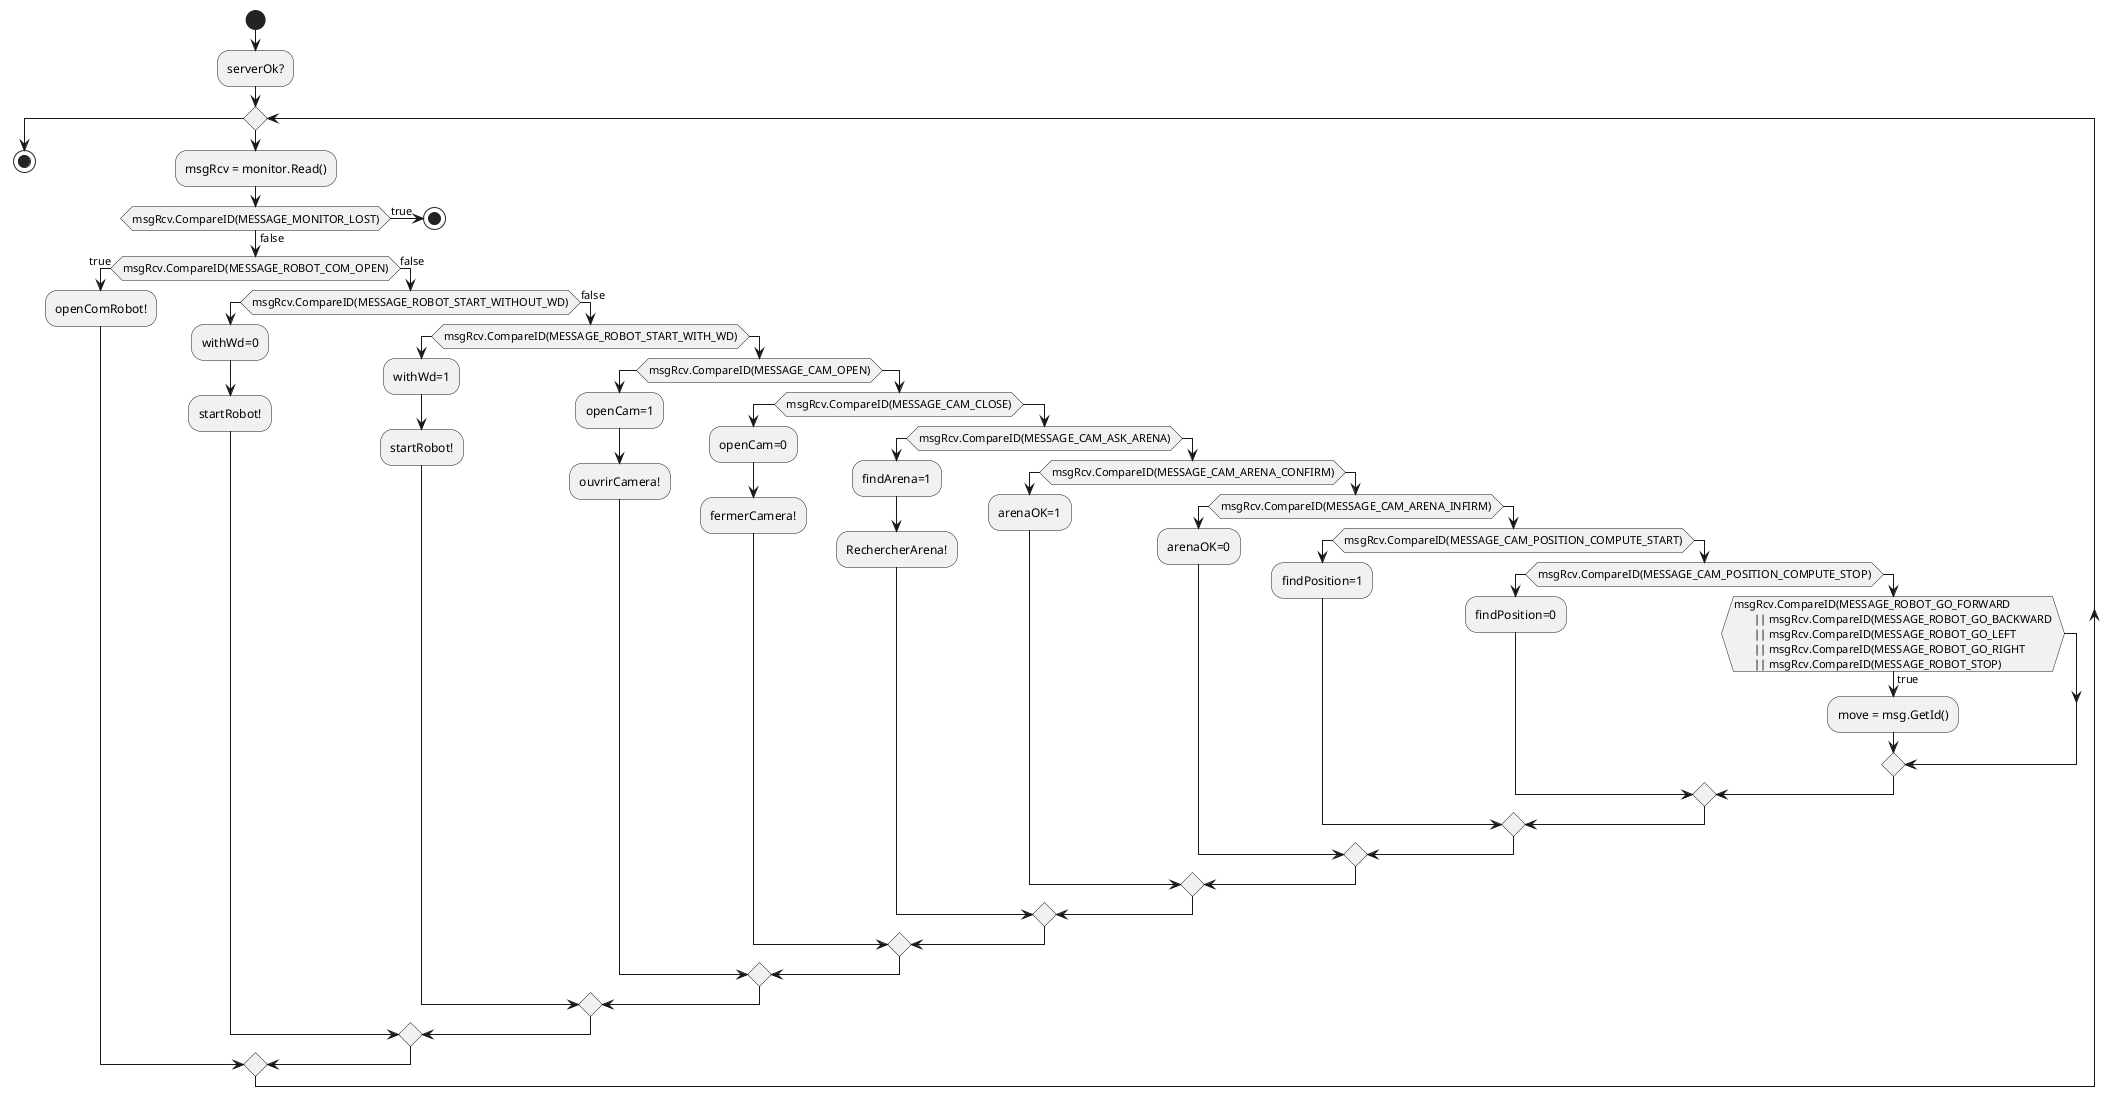 @startuml
skinparam monochrome true
start
:serverOk?;
while()
  :msgRcv = monitor.Read();
  if (msgRcv.CompareID(MESSAGE_MONITOR_LOST)) then (true)
   stop
  else (false)
   if (msgRcv.CompareID(MESSAGE_ROBOT_COM_OPEN)) then (true)
    :openComRobot!;
   else (false)
    if (msgRcv.CompareID(MESSAGE_ROBOT_START_WITHOUT_WD))
     :withWd=0; 
     :startRobot!;
    else (false)
     if (msgRcv.CompareID(MESSAGE_ROBOT_START_WITH_WD))
      :withWd=1;
      :startRobot!;
     else
      if (msgRcv.CompareID(MESSAGE_CAM_OPEN))
      :openCam=1;
      :ouvrirCamera!;
      else 
       if (msgRcv.CompareID(MESSAGE_CAM_CLOSE))
        :openCam=0;
        :fermerCamera!;
       else 
        if (msgRcv.CompareID(MESSAGE_CAM_ASK_ARENA))
         :findArena=1;
         :RechercherArena!;
        else 
         if (msgRcv.CompareID(MESSAGE_CAM_ARENA_CONFIRM))
          :arenaOK=1;
         else 
          if (msgRcv.CompareID(MESSAGE_CAM_ARENA_INFIRM))
           :arenaOK=0;
          else
           if (msgRcv.CompareID(MESSAGE_CAM_POSITION_COMPUTE_START))
            :findPosition=1; 
           else 
            if (msgRcv.CompareID(MESSAGE_CAM_POSITION_COMPUTE_STOP))
             :findPosition=0; 
           else 

      if (msgRcv.CompareID(MESSAGE_ROBOT_GO_FORWARD
       || msgRcv.CompareID(MESSAGE_ROBOT_GO_BACKWARD
       || msgRcv.CompareID(MESSAGE_ROBOT_GO_LEFT
       || msgRcv.CompareID(MESSAGE_ROBOT_GO_RIGHT
       || msgRcv.CompareID(MESSAGE_ROBOT_STOP)) then (true)
       :move = msg.GetId();
             endif
            endif
           endif
          endif 
         endif
        endif
       endif
      endif
     endif    
    endif
   endif
  endif
endwhile
stop
@enduml
